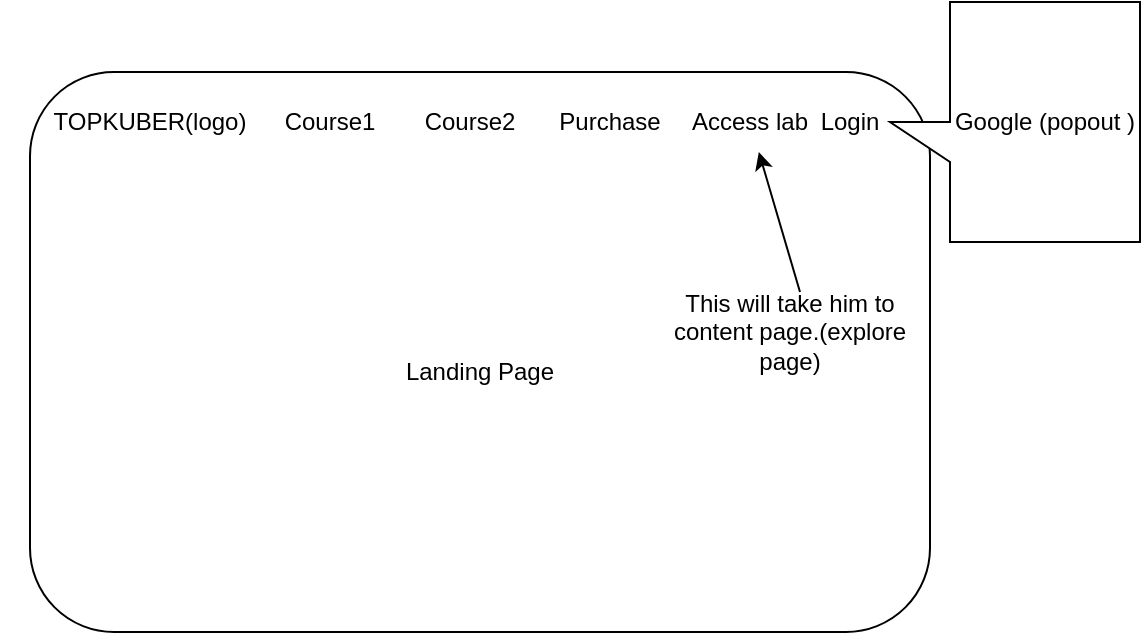 <mxfile version="14.1.2" type="github" pages="6">
  <diagram id="ruKZuy17eaMCLyUap-9D" name="Landing_Page_1">
    <mxGraphModel dx="868" dy="393" grid="1" gridSize="10" guides="1" tooltips="1" connect="1" arrows="1" fold="1" page="1" pageScale="1" pageWidth="850" pageHeight="1100" math="0" shadow="0">
      <root>
        <mxCell id="53pnw-rRYXLWrmrCRpAf-0" />
        <mxCell id="53pnw-rRYXLWrmrCRpAf-1" parent="53pnw-rRYXLWrmrCRpAf-0" />
        <mxCell id="53pnw-rRYXLWrmrCRpAf-4" value="" style="rounded=1;whiteSpace=wrap;html=1;" parent="53pnw-rRYXLWrmrCRpAf-1" vertex="1">
          <mxGeometry x="190" y="50" width="450" height="280" as="geometry" />
        </mxCell>
        <mxCell id="53pnw-rRYXLWrmrCRpAf-2" value="Login" style="text;html=1;strokeColor=none;fillColor=none;align=center;verticalAlign=middle;whiteSpace=wrap;rounded=0;" parent="53pnw-rRYXLWrmrCRpAf-1" vertex="1">
          <mxGeometry x="530" y="60" width="140" height="30" as="geometry" />
        </mxCell>
        <mxCell id="53pnw-rRYXLWrmrCRpAf-3" value="Landing Page" style="text;html=1;strokeColor=none;fillColor=none;align=center;verticalAlign=middle;whiteSpace=wrap;rounded=0;" parent="53pnw-rRYXLWrmrCRpAf-1" vertex="1">
          <mxGeometry x="175" y="160" width="480" height="80" as="geometry" />
        </mxCell>
        <mxCell id="lrOS4c1DnOQpwoG6Oc19-0" value="Purchase" style="text;html=1;strokeColor=none;fillColor=none;align=center;verticalAlign=middle;whiteSpace=wrap;rounded=0;" parent="53pnw-rRYXLWrmrCRpAf-1" vertex="1">
          <mxGeometry x="410" y="60" width="140" height="30" as="geometry" />
        </mxCell>
        <mxCell id="lrOS4c1DnOQpwoG6Oc19-1" value="Course2" style="text;html=1;strokeColor=none;fillColor=none;align=center;verticalAlign=middle;whiteSpace=wrap;rounded=0;" parent="53pnw-rRYXLWrmrCRpAf-1" vertex="1">
          <mxGeometry x="340" y="60" width="140" height="30" as="geometry" />
        </mxCell>
        <mxCell id="lrOS4c1DnOQpwoG6Oc19-2" value="Course1" style="text;html=1;strokeColor=none;fillColor=none;align=center;verticalAlign=middle;whiteSpace=wrap;rounded=0;" parent="53pnw-rRYXLWrmrCRpAf-1" vertex="1">
          <mxGeometry x="270" y="60" width="140" height="30" as="geometry" />
        </mxCell>
        <mxCell id="lrOS4c1DnOQpwoG6Oc19-4" value="TOPKUBER(logo)" style="text;html=1;strokeColor=none;fillColor=none;align=center;verticalAlign=middle;whiteSpace=wrap;rounded=0;" parent="53pnw-rRYXLWrmrCRpAf-1" vertex="1">
          <mxGeometry x="180" y="60" width="140" height="30" as="geometry" />
        </mxCell>
        <mxCell id="_JNqgCf3IZENVLWACD6p-0" value="Google (popout )" style="shape=callout;whiteSpace=wrap;html=1;perimeter=calloutPerimeter;direction=south;" parent="53pnw-rRYXLWrmrCRpAf-1" vertex="1">
          <mxGeometry x="620" y="15" width="125" height="120" as="geometry" />
        </mxCell>
        <mxCell id="dE30gXJr_ENcwQ2Sq0Av-0" value="Access lab" style="text;html=1;strokeColor=none;fillColor=none;align=center;verticalAlign=middle;whiteSpace=wrap;rounded=0;" vertex="1" parent="53pnw-rRYXLWrmrCRpAf-1">
          <mxGeometry x="480" y="60" width="140" height="30" as="geometry" />
        </mxCell>
        <mxCell id="dE30gXJr_ENcwQ2Sq0Av-2" value="" style="endArrow=classic;html=1;" edge="1" parent="53pnw-rRYXLWrmrCRpAf-1" target="dE30gXJr_ENcwQ2Sq0Av-0">
          <mxGeometry width="50" height="50" relative="1" as="geometry">
            <mxPoint x="575" y="160" as="sourcePoint" />
            <mxPoint x="625" y="110" as="targetPoint" />
          </mxGeometry>
        </mxCell>
        <mxCell id="dE30gXJr_ENcwQ2Sq0Av-3" value="This will take him to content page.(explore page)" style="text;html=1;strokeColor=none;fillColor=none;align=center;verticalAlign=middle;whiteSpace=wrap;rounded=0;" vertex="1" parent="53pnw-rRYXLWrmrCRpAf-1">
          <mxGeometry x="510" y="170" width="120" height="20" as="geometry" />
        </mxCell>
      </root>
    </mxGraphModel>
  </diagram>
  <diagram id="nSmIYDit-KQGmri31D0r" name="explore labs">
    <mxGraphModel dx="868" dy="393" grid="1" gridSize="10" guides="1" tooltips="1" connect="1" arrows="1" fold="1" page="1" pageScale="1" pageWidth="850" pageHeight="1100" math="0" shadow="0">
      <root>
        <mxCell id="Vvuu08UuNuQsyQgpQGBZ-0" />
        <mxCell id="Vvuu08UuNuQsyQgpQGBZ-1" parent="Vvuu08UuNuQsyQgpQGBZ-0" />
        <mxCell id="Vvuu08UuNuQsyQgpQGBZ-2" value="" style="rounded=1;whiteSpace=wrap;html=1;" parent="Vvuu08UuNuQsyQgpQGBZ-1" vertex="1">
          <mxGeometry x="130" y="130" width="100" height="70" as="geometry" />
        </mxCell>
        <mxCell id="Vvuu08UuNuQsyQgpQGBZ-3" value="" style="rounded=1;whiteSpace=wrap;html=1;" parent="Vvuu08UuNuQsyQgpQGBZ-1" vertex="1">
          <mxGeometry x="260" y="130" width="100" height="70" as="geometry" />
        </mxCell>
        <mxCell id="Vvuu08UuNuQsyQgpQGBZ-4" value="" style="rounded=1;whiteSpace=wrap;html=1;" parent="Vvuu08UuNuQsyQgpQGBZ-1" vertex="1">
          <mxGeometry x="400" y="130" width="100" height="70" as="geometry" />
        </mxCell>
        <mxCell id="Vvuu08UuNuQsyQgpQGBZ-5" value="Chapter#1" style="text;html=1;strokeColor=none;fillColor=none;align=center;verticalAlign=middle;whiteSpace=wrap;rounded=0;" parent="Vvuu08UuNuQsyQgpQGBZ-1" vertex="1">
          <mxGeometry x="160" y="140" width="40" height="20" as="geometry" />
        </mxCell>
        <mxCell id="Vvuu08UuNuQsyQgpQGBZ-6" value="Chapter#2" style="text;html=1;strokeColor=none;fillColor=none;align=center;verticalAlign=middle;whiteSpace=wrap;rounded=0;" parent="Vvuu08UuNuQsyQgpQGBZ-1" vertex="1">
          <mxGeometry x="290" y="140" width="40" height="20" as="geometry" />
        </mxCell>
        <mxCell id="Vvuu08UuNuQsyQgpQGBZ-7" value="Course#1" style="rounded=1;whiteSpace=wrap;html=1;" parent="Vvuu08UuNuQsyQgpQGBZ-1" vertex="1">
          <mxGeometry x="130" y="90" width="120" height="30" as="geometry" />
        </mxCell>
        <mxCell id="Vvuu08UuNuQsyQgpQGBZ-8" value="Section#2" style="rounded=1;whiteSpace=wrap;html=1;" parent="Vvuu08UuNuQsyQgpQGBZ-1" vertex="1">
          <mxGeometry x="130" y="220" width="120" height="30" as="geometry" />
        </mxCell>
        <mxCell id="Vvuu08UuNuQsyQgpQGBZ-9" value="" style="rounded=1;whiteSpace=wrap;html=1;" parent="Vvuu08UuNuQsyQgpQGBZ-1" vertex="1">
          <mxGeometry x="130" y="270" width="100" height="70" as="geometry" />
        </mxCell>
        <mxCell id="Vvuu08UuNuQsyQgpQGBZ-10" value="" style="rounded=1;whiteSpace=wrap;html=1;" parent="Vvuu08UuNuQsyQgpQGBZ-1" vertex="1">
          <mxGeometry x="260" y="270" width="100" height="70" as="geometry" />
        </mxCell>
        <mxCell id="Vvuu08UuNuQsyQgpQGBZ-11" value="" style="rounded=1;whiteSpace=wrap;html=1;" parent="Vvuu08UuNuQsyQgpQGBZ-1" vertex="1">
          <mxGeometry x="400" y="270" width="100" height="70" as="geometry" />
        </mxCell>
        <mxCell id="Vvuu08UuNuQsyQgpQGBZ-12" value="Chapter#6" style="text;html=1;strokeColor=none;fillColor=none;align=center;verticalAlign=middle;whiteSpace=wrap;rounded=0;" parent="Vvuu08UuNuQsyQgpQGBZ-1" vertex="1">
          <mxGeometry x="160" y="280" width="40" height="20" as="geometry" />
        </mxCell>
        <mxCell id="Vvuu08UuNuQsyQgpQGBZ-13" value="Chapter#7" style="text;html=1;strokeColor=none;fillColor=none;align=center;verticalAlign=middle;whiteSpace=wrap;rounded=0;" parent="Vvuu08UuNuQsyQgpQGBZ-1" vertex="1">
          <mxGeometry x="290" y="280" width="40" height="20" as="geometry" />
        </mxCell>
        <mxCell id="Vvuu08UuNuQsyQgpQGBZ-14" value="Chapter#8" style="text;html=1;strokeColor=none;fillColor=none;align=center;verticalAlign=middle;whiteSpace=wrap;rounded=0;" parent="Vvuu08UuNuQsyQgpQGBZ-1" vertex="1">
          <mxGeometry x="430" y="280" width="40" height="20" as="geometry" />
        </mxCell>
        <mxCell id="Vvuu08UuNuQsyQgpQGBZ-15" value="Avg Time" style="text;html=1;strokeColor=none;fillColor=none;align=center;verticalAlign=middle;whiteSpace=wrap;rounded=0;" parent="Vvuu08UuNuQsyQgpQGBZ-1" vertex="1">
          <mxGeometry x="150" y="310" width="60" height="20" as="geometry" />
        </mxCell>
        <mxCell id="Vvuu08UuNuQsyQgpQGBZ-16" value="Avg Time" style="text;html=1;strokeColor=none;fillColor=none;align=center;verticalAlign=middle;whiteSpace=wrap;rounded=0;" parent="Vvuu08UuNuQsyQgpQGBZ-1" vertex="1">
          <mxGeometry x="150" y="170" width="60" height="20" as="geometry" />
        </mxCell>
        <mxCell id="Vvuu08UuNuQsyQgpQGBZ-17" value="Avg Time" style="text;html=1;strokeColor=none;fillColor=none;align=center;verticalAlign=middle;whiteSpace=wrap;rounded=0;" parent="Vvuu08UuNuQsyQgpQGBZ-1" vertex="1">
          <mxGeometry x="280" y="170" width="60" height="20" as="geometry" />
        </mxCell>
        <mxCell id="Vvuu08UuNuQsyQgpQGBZ-18" value="Avg Time" style="text;html=1;strokeColor=none;fillColor=none;align=center;verticalAlign=middle;whiteSpace=wrap;rounded=0;" parent="Vvuu08UuNuQsyQgpQGBZ-1" vertex="1">
          <mxGeometry x="410" y="170" width="60" height="20" as="geometry" />
        </mxCell>
        <mxCell id="Vvuu08UuNuQsyQgpQGBZ-19" value="Chapter#3" style="text;html=1;strokeColor=none;fillColor=none;align=center;verticalAlign=middle;whiteSpace=wrap;rounded=0;" parent="Vvuu08UuNuQsyQgpQGBZ-1" vertex="1">
          <mxGeometry x="420" y="140" width="40" height="20" as="geometry" />
        </mxCell>
        <mxCell id="Vvuu08UuNuQsyQgpQGBZ-20" value="Avg Time" style="text;html=1;strokeColor=none;fillColor=none;align=center;verticalAlign=middle;whiteSpace=wrap;rounded=0;" parent="Vvuu08UuNuQsyQgpQGBZ-1" vertex="1">
          <mxGeometry x="280" y="310" width="60" height="20" as="geometry" />
        </mxCell>
        <mxCell id="Vvuu08UuNuQsyQgpQGBZ-21" value="Avg Time" style="text;html=1;strokeColor=none;fillColor=none;align=center;verticalAlign=middle;whiteSpace=wrap;rounded=0;" parent="Vvuu08UuNuQsyQgpQGBZ-1" vertex="1">
          <mxGeometry x="420" y="310" width="60" height="20" as="geometry" />
        </mxCell>
        <mxCell id="0s2LsBPTcJiZWQNgU8Ps-0" value="Course#1" style="rounded=1;whiteSpace=wrap;html=1;" parent="Vvuu08UuNuQsyQgpQGBZ-1" vertex="1">
          <mxGeometry x="130" y="20" width="70" height="30" as="geometry" />
        </mxCell>
        <mxCell id="Pq7BGwcyLxWgDvXeAtm4-1" value="Log out" style="rounded=1;whiteSpace=wrap;html=1;" parent="Vvuu08UuNuQsyQgpQGBZ-1" vertex="1">
          <mxGeometry x="570" y="20" width="70" height="30" as="geometry" />
        </mxCell>
        <mxCell id="RB2kWVICrq_SOQTzgUUa-0" value="Course#2" style="rounded=1;whiteSpace=wrap;html=1;" parent="Vvuu08UuNuQsyQgpQGBZ-1" vertex="1">
          <mxGeometry x="240" y="20" width="70" height="30" as="geometry" />
        </mxCell>
        <mxCell id="98diiBbyT54mdbkVcaN8-1" value="Profile..&lt;br&gt;&lt;br&gt;.&lt;br&gt;.&lt;br&gt;Logout" style="rounded=0;whiteSpace=wrap;html=1;" parent="Vvuu08UuNuQsyQgpQGBZ-1" vertex="1">
          <mxGeometry x="650" y="30" width="120" height="130" as="geometry" />
        </mxCell>
        <mxCell id="HXoF7v15zJoYMiSU9cA7-0" value="Purchase" style="rounded=1;whiteSpace=wrap;html=1;" vertex="1" parent="Vvuu08UuNuQsyQgpQGBZ-1">
          <mxGeometry x="450" y="20" width="70" height="30" as="geometry" />
        </mxCell>
        <mxCell id="HXoF7v15zJoYMiSU9cA7-1" value="shown if it is purchased" style="text;html=1;strokeColor=none;fillColor=none;align=center;verticalAlign=middle;whiteSpace=wrap;rounded=0;" vertex="1" parent="Vvuu08UuNuQsyQgpQGBZ-1">
          <mxGeometry x="280" y="60" width="110" height="20" as="geometry" />
        </mxCell>
        <mxCell id="HXoF7v15zJoYMiSU9cA7-2" value="Home" style="rounded=1;whiteSpace=wrap;html=1;" vertex="1" parent="Vvuu08UuNuQsyQgpQGBZ-1">
          <mxGeometry x="30" y="20" width="70" height="30" as="geometry" />
        </mxCell>
        <mxCell id="HXoF7v15zJoYMiSU9cA7-3" value="Landing page" style="text;html=1;strokeColor=none;fillColor=none;align=center;verticalAlign=middle;whiteSpace=wrap;rounded=0;" vertex="1" parent="Vvuu08UuNuQsyQgpQGBZ-1">
          <mxGeometry x="10" y="70" width="110" height="20" as="geometry" />
        </mxCell>
      </root>
    </mxGraphModel>
  </diagram>
  <diagram id="PpXCEsjR6pPxlbgcn5NM" name="Lab_Page">
    <mxGraphModel dx="868" dy="393" grid="1" gridSize="10" guides="1" tooltips="1" connect="1" arrows="1" fold="1" page="1" pageScale="1" pageWidth="850" pageHeight="1100" math="0" shadow="0">
      <root>
        <mxCell id="0" />
        <mxCell id="1" parent="0" />
        <mxCell id="go2YiK0AYcEDLqCXdaPG-1" value="" style="rounded=1;whiteSpace=wrap;html=1;" parent="1" vertex="1">
          <mxGeometry x="90" y="25" width="530" height="300" as="geometry" />
        </mxCell>
        <mxCell id="1RYoB_2Nx6tBGsDQP7-6-3" value="" style="rounded=0;whiteSpace=wrap;html=1;fillColor=#000000;" parent="1" vertex="1">
          <mxGeometry x="240" y="60" width="350" height="220" as="geometry" />
        </mxCell>
        <mxCell id="1RYoB_2Nx6tBGsDQP7-6-4" value="" style="rounded=0;whiteSpace=wrap;html=1;" parent="1" vertex="1">
          <mxGeometry x="110" y="60" width="120" height="220" as="geometry" />
        </mxCell>
        <mxCell id="1RYoB_2Nx6tBGsDQP7-6-5" value="Questions" style="text;html=1;strokeColor=none;fillColor=none;align=center;verticalAlign=middle;whiteSpace=wrap;rounded=0;" parent="1" vertex="1">
          <mxGeometry x="150" y="80" width="40" height="20" as="geometry" />
        </mxCell>
        <mxCell id="1RYoB_2Nx6tBGsDQP7-6-6" value="&lt;font color=&quot;#ffffff&quot;&gt;Linux Terminal connecting to VM (in Linode.&lt;br&gt;If in active for 15 minutes VM should get destroyed.&lt;br&gt;&lt;/font&gt;" style="text;html=1;strokeColor=none;fillColor=none;align=left;verticalAlign=middle;whiteSpace=wrap;rounded=0;" parent="1" vertex="1">
          <mxGeometry x="310" y="140" width="120" height="20" as="geometry" />
        </mxCell>
        <mxCell id="1RYoB_2Nx6tBGsDQP7-6-7" value="" style="triangle;whiteSpace=wrap;html=1;" parent="1" vertex="1">
          <mxGeometry x="200" y="155" width="20" height="30" as="geometry" />
        </mxCell>
        <mxCell id="1RYoB_2Nx6tBGsDQP7-6-8" value="" style="triangle;whiteSpace=wrap;html=1;rotation=-180;" parent="1" vertex="1">
          <mxGeometry x="120" y="155" width="20" height="30" as="geometry" />
        </mxCell>
        <mxCell id="1RYoB_2Nx6tBGsDQP7-6-10" value="Notepad icon" style="rounded=0;whiteSpace=wrap;html=1;fillColor=#FFFFFF;" parent="1" vertex="1">
          <mxGeometry x="450" y="70" width="60" height="30" as="geometry" />
        </mxCell>
        <mxCell id="1RYoB_2Nx6tBGsDQP7-6-11" value="Next Button" style="text;html=1;strokeColor=none;fillColor=none;align=center;verticalAlign=middle;whiteSpace=wrap;rounded=0;" parent="1" vertex="1">
          <mxGeometry x="150" y="165" width="40" height="20" as="geometry" />
        </mxCell>
        <mxCell id="1RYoB_2Nx6tBGsDQP7-6-13" value="Verify" style="rounded=1;whiteSpace=wrap;html=1;fillColor=#FFFFFF;" parent="1" vertex="1">
          <mxGeometry x="140" y="230" width="60" height="20" as="geometry" />
        </mxCell>
        <mxCell id="go2YiK0AYcEDLqCXdaPG-2" value="Section#1 Chapter#3" style="rounded=0;whiteSpace=wrap;html=1;" parent="1" vertex="1">
          <mxGeometry x="270" y="30" width="120" height="20" as="geometry" />
        </mxCell>
        <mxCell id="go2YiK0AYcEDLqCXdaPG-3" value="Verify Button when pressed should execute shell scrip in the terminal to verify student answer" style="text;html=1;strokeColor=none;fillColor=none;align=center;verticalAlign=middle;whiteSpace=wrap;rounded=0;" parent="1" vertex="1">
          <mxGeometry x="140" y="290" width="210" height="20" as="geometry" />
        </mxCell>
        <mxCell id="go2YiK0AYcEDLqCXdaPG-4" value="" style="endArrow=classic;html=1;" parent="1" source="go2YiK0AYcEDLqCXdaPG-3" target="1RYoB_2Nx6tBGsDQP7-6-13" edge="1">
          <mxGeometry width="50" height="50" relative="1" as="geometry">
            <mxPoint x="400" y="190" as="sourcePoint" />
            <mxPoint x="450" y="140" as="targetPoint" />
          </mxGeometry>
        </mxCell>
        <mxCell id="go2YiK0AYcEDLqCXdaPG-6" style="edgeStyle=orthogonalEdgeStyle;rounded=0;orthogonalLoop=1;jettySize=auto;html=1;entryX=0;entryY=0;entryDx=0;entryDy=0;" parent="1" source="go2YiK0AYcEDLqCXdaPG-5" target="1RYoB_2Nx6tBGsDQP7-6-5" edge="1">
          <mxGeometry relative="1" as="geometry" />
        </mxCell>
        <mxCell id="go2YiK0AYcEDLqCXdaPG-5" value="should be able to add questions" style="text;html=1;strokeColor=none;fillColor=none;align=center;verticalAlign=middle;whiteSpace=wrap;rounded=0;" parent="1" vertex="1">
          <mxGeometry x="110" y="30" width="130" height="20" as="geometry" />
        </mxCell>
        <mxCell id="B6kph45uZexeKfHGDd3z-1" value="Solution" style="rounded=1;whiteSpace=wrap;html=1;fillColor=#FFFFFF;" parent="1" vertex="1">
          <mxGeometry x="140" y="255" width="60" height="20" as="geometry" />
        </mxCell>
        <mxCell id="DjMgjdKWkek06hkg_HPu-1" value="Explainer video" style="rounded=0;whiteSpace=wrap;html=1;" parent="1" vertex="1">
          <mxGeometry x="400" y="30" width="120" height="20" as="geometry" />
        </mxCell>
      </root>
    </mxGraphModel>
  </diagram>
  <diagram id="KSFg8GeVd7FxPGdZQ-EQ" name="Dashboard_Page_3">
    <mxGraphModel dx="868" dy="450" grid="1" gridSize="10" guides="1" tooltips="1" connect="1" arrows="1" fold="1" page="1" pageScale="1" pageWidth="850" pageHeight="1100" math="0" shadow="0">
      <root>
        <mxCell id="pBlwQI7nNBLmucIbl1dq-0" />
        <mxCell id="pBlwQI7nNBLmucIbl1dq-1" parent="pBlwQI7nNBLmucIbl1dq-0" />
        <mxCell id="0hY1vV4_VF35pnSzRDpJ-0" value="" style="rounded=1;whiteSpace=wrap;html=1;" parent="pBlwQI7nNBLmucIbl1dq-1" vertex="1">
          <mxGeometry x="230" y="70" width="400" height="290" as="geometry" />
        </mxCell>
        <mxCell id="0hY1vV4_VF35pnSzRDpJ-1" value="Lab#1" style="rounded=0;whiteSpace=wrap;html=1;" parent="pBlwQI7nNBLmucIbl1dq-1" vertex="1">
          <mxGeometry x="280" y="130" width="90" height="30" as="geometry" />
        </mxCell>
        <mxCell id="0hY1vV4_VF35pnSzRDpJ-2" value="Lab#2" style="rounded=0;whiteSpace=wrap;html=1;" parent="pBlwQI7nNBLmucIbl1dq-1" vertex="1">
          <mxGeometry x="280" y="180" width="90" height="30" as="geometry" />
        </mxCell>
        <mxCell id="0hY1vV4_VF35pnSzRDpJ-3" value="Enabled if users has payed for this" style="rounded=0;whiteSpace=wrap;html=1;" parent="pBlwQI7nNBLmucIbl1dq-1" vertex="1">
          <mxGeometry x="410" y="130" width="150" height="30" as="geometry" />
        </mxCell>
        <mxCell id="0hY1vV4_VF35pnSzRDpJ-4" value="DashBoard Page" style="rounded=1;whiteSpace=wrap;html=1;" parent="pBlwQI7nNBLmucIbl1dq-1" vertex="1">
          <mxGeometry x="365" y="80" width="120" height="30" as="geometry" />
        </mxCell>
        <mxCell id="eVfprNdWNoAVygZKrLtf-0" value="Buy" style="rounded=1;whiteSpace=wrap;html=1;" parent="pBlwQI7nNBLmucIbl1dq-1" vertex="1">
          <mxGeometry x="300" y="210" width="50" height="20" as="geometry" />
        </mxCell>
      </root>
    </mxGraphModel>
  </diagram>
  <diagram id="EDYKL_lpXK6bw9eO3c80" name="After Logging in_2">
    <mxGraphModel dx="868" dy="450" grid="1" gridSize="10" guides="1" tooltips="1" connect="1" arrows="1" fold="1" page="1" pageScale="1" pageWidth="850" pageHeight="1100" math="0" shadow="0">
      <root>
        <mxCell id="ZK3sCZXQTPL_TSSvelDJ-0" />
        <mxCell id="ZK3sCZXQTPL_TSSvelDJ-1" parent="ZK3sCZXQTPL_TSSvelDJ-0" />
        <mxCell id="Vc61pxAEzo-g7gXpe0rf-0" value="" style="rounded=1;whiteSpace=wrap;html=1;" parent="ZK3sCZXQTPL_TSSvelDJ-1" vertex="1">
          <mxGeometry x="210" y="180" width="470" height="280" as="geometry" />
        </mxCell>
        <mxCell id="q5T8QXClEOmsBpuLgTZl-0" value="Profile" style="rounded=1;whiteSpace=wrap;html=1;" parent="ZK3sCZXQTPL_TSSvelDJ-1" vertex="1">
          <mxGeometry x="570" y="200" width="70" height="30" as="geometry" />
        </mxCell>
      </root>
    </mxGraphModel>
  </diagram>
  <diagram id="Kt35BHb0z46V4Mk4OcXU" name="Profile_Page">
    <mxGraphModel dx="868" dy="450" grid="1" gridSize="10" guides="1" tooltips="1" connect="1" arrows="1" fold="1" page="1" pageScale="1" pageWidth="850" pageHeight="1100" math="0" shadow="0">
      <root>
        <mxCell id="2ngA-KJNEHPEREL71j71-0" />
        <mxCell id="2ngA-KJNEHPEREL71j71-1" parent="2ngA-KJNEHPEREL71j71-0" />
        <mxCell id="2ngA-KJNEHPEREL71j71-2" value="" style="rounded=1;whiteSpace=wrap;html=1;" parent="2ngA-KJNEHPEREL71j71-1" vertex="1">
          <mxGeometry x="260" y="70" width="330" height="240" as="geometry" />
        </mxCell>
        <mxCell id="2ngA-KJNEHPEREL71j71-3" value="user able to edit his details" style="text;html=1;strokeColor=none;fillColor=none;align=center;verticalAlign=middle;whiteSpace=wrap;rounded=0;" parent="2ngA-KJNEHPEREL71j71-1" vertex="1">
          <mxGeometry x="350" y="110" width="130" height="20" as="geometry" />
        </mxCell>
        <mxCell id="2ngA-KJNEHPEREL71j71-4" value="Name" style="text;html=1;strokeColor=none;fillColor=none;align=center;verticalAlign=middle;whiteSpace=wrap;rounded=0;" parent="2ngA-KJNEHPEREL71j71-1" vertex="1">
          <mxGeometry x="290" y="150" width="130" height="20" as="geometry" />
        </mxCell>
        <mxCell id="2ngA-KJNEHPEREL71j71-5" value="Email" style="text;html=1;strokeColor=none;fillColor=none;align=center;verticalAlign=middle;whiteSpace=wrap;rounded=0;" parent="2ngA-KJNEHPEREL71j71-1" vertex="1">
          <mxGeometry x="290" y="190" width="130" height="20" as="geometry" />
        </mxCell>
        <mxCell id="2ngA-KJNEHPEREL71j71-6" value="Country" style="text;html=1;strokeColor=none;fillColor=none;align=center;verticalAlign=middle;whiteSpace=wrap;rounded=0;" parent="2ngA-KJNEHPEREL71j71-1" vertex="1">
          <mxGeometry x="290" y="230" width="130" height="20" as="geometry" />
        </mxCell>
        <mxCell id="2ngA-KJNEHPEREL71j71-7" value="Company" style="text;html=1;strokeColor=none;fillColor=none;align=center;verticalAlign=middle;whiteSpace=wrap;rounded=0;" parent="2ngA-KJNEHPEREL71j71-1" vertex="1">
          <mxGeometry x="290" y="270" width="130" height="20" as="geometry" />
        </mxCell>
      </root>
    </mxGraphModel>
  </diagram>
</mxfile>
